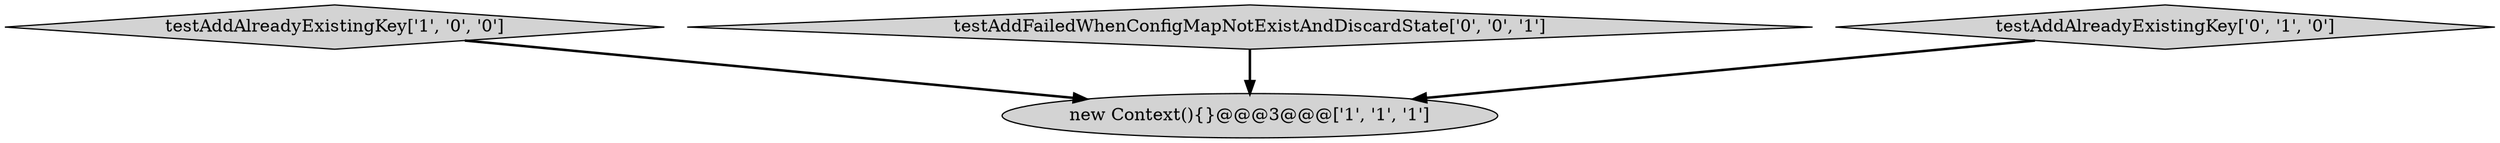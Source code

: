 digraph {
0 [style = filled, label = "testAddAlreadyExistingKey['1', '0', '0']", fillcolor = lightgray, shape = diamond image = "AAA0AAABBB1BBB"];
3 [style = filled, label = "testAddFailedWhenConfigMapNotExistAndDiscardState['0', '0', '1']", fillcolor = lightgray, shape = diamond image = "AAA0AAABBB3BBB"];
2 [style = filled, label = "testAddAlreadyExistingKey['0', '1', '0']", fillcolor = lightgray, shape = diamond image = "AAA0AAABBB2BBB"];
1 [style = filled, label = "new Context(){}@@@3@@@['1', '1', '1']", fillcolor = lightgray, shape = ellipse image = "AAA0AAABBB1BBB"];
0->1 [style = bold, label=""];
2->1 [style = bold, label=""];
3->1 [style = bold, label=""];
}
